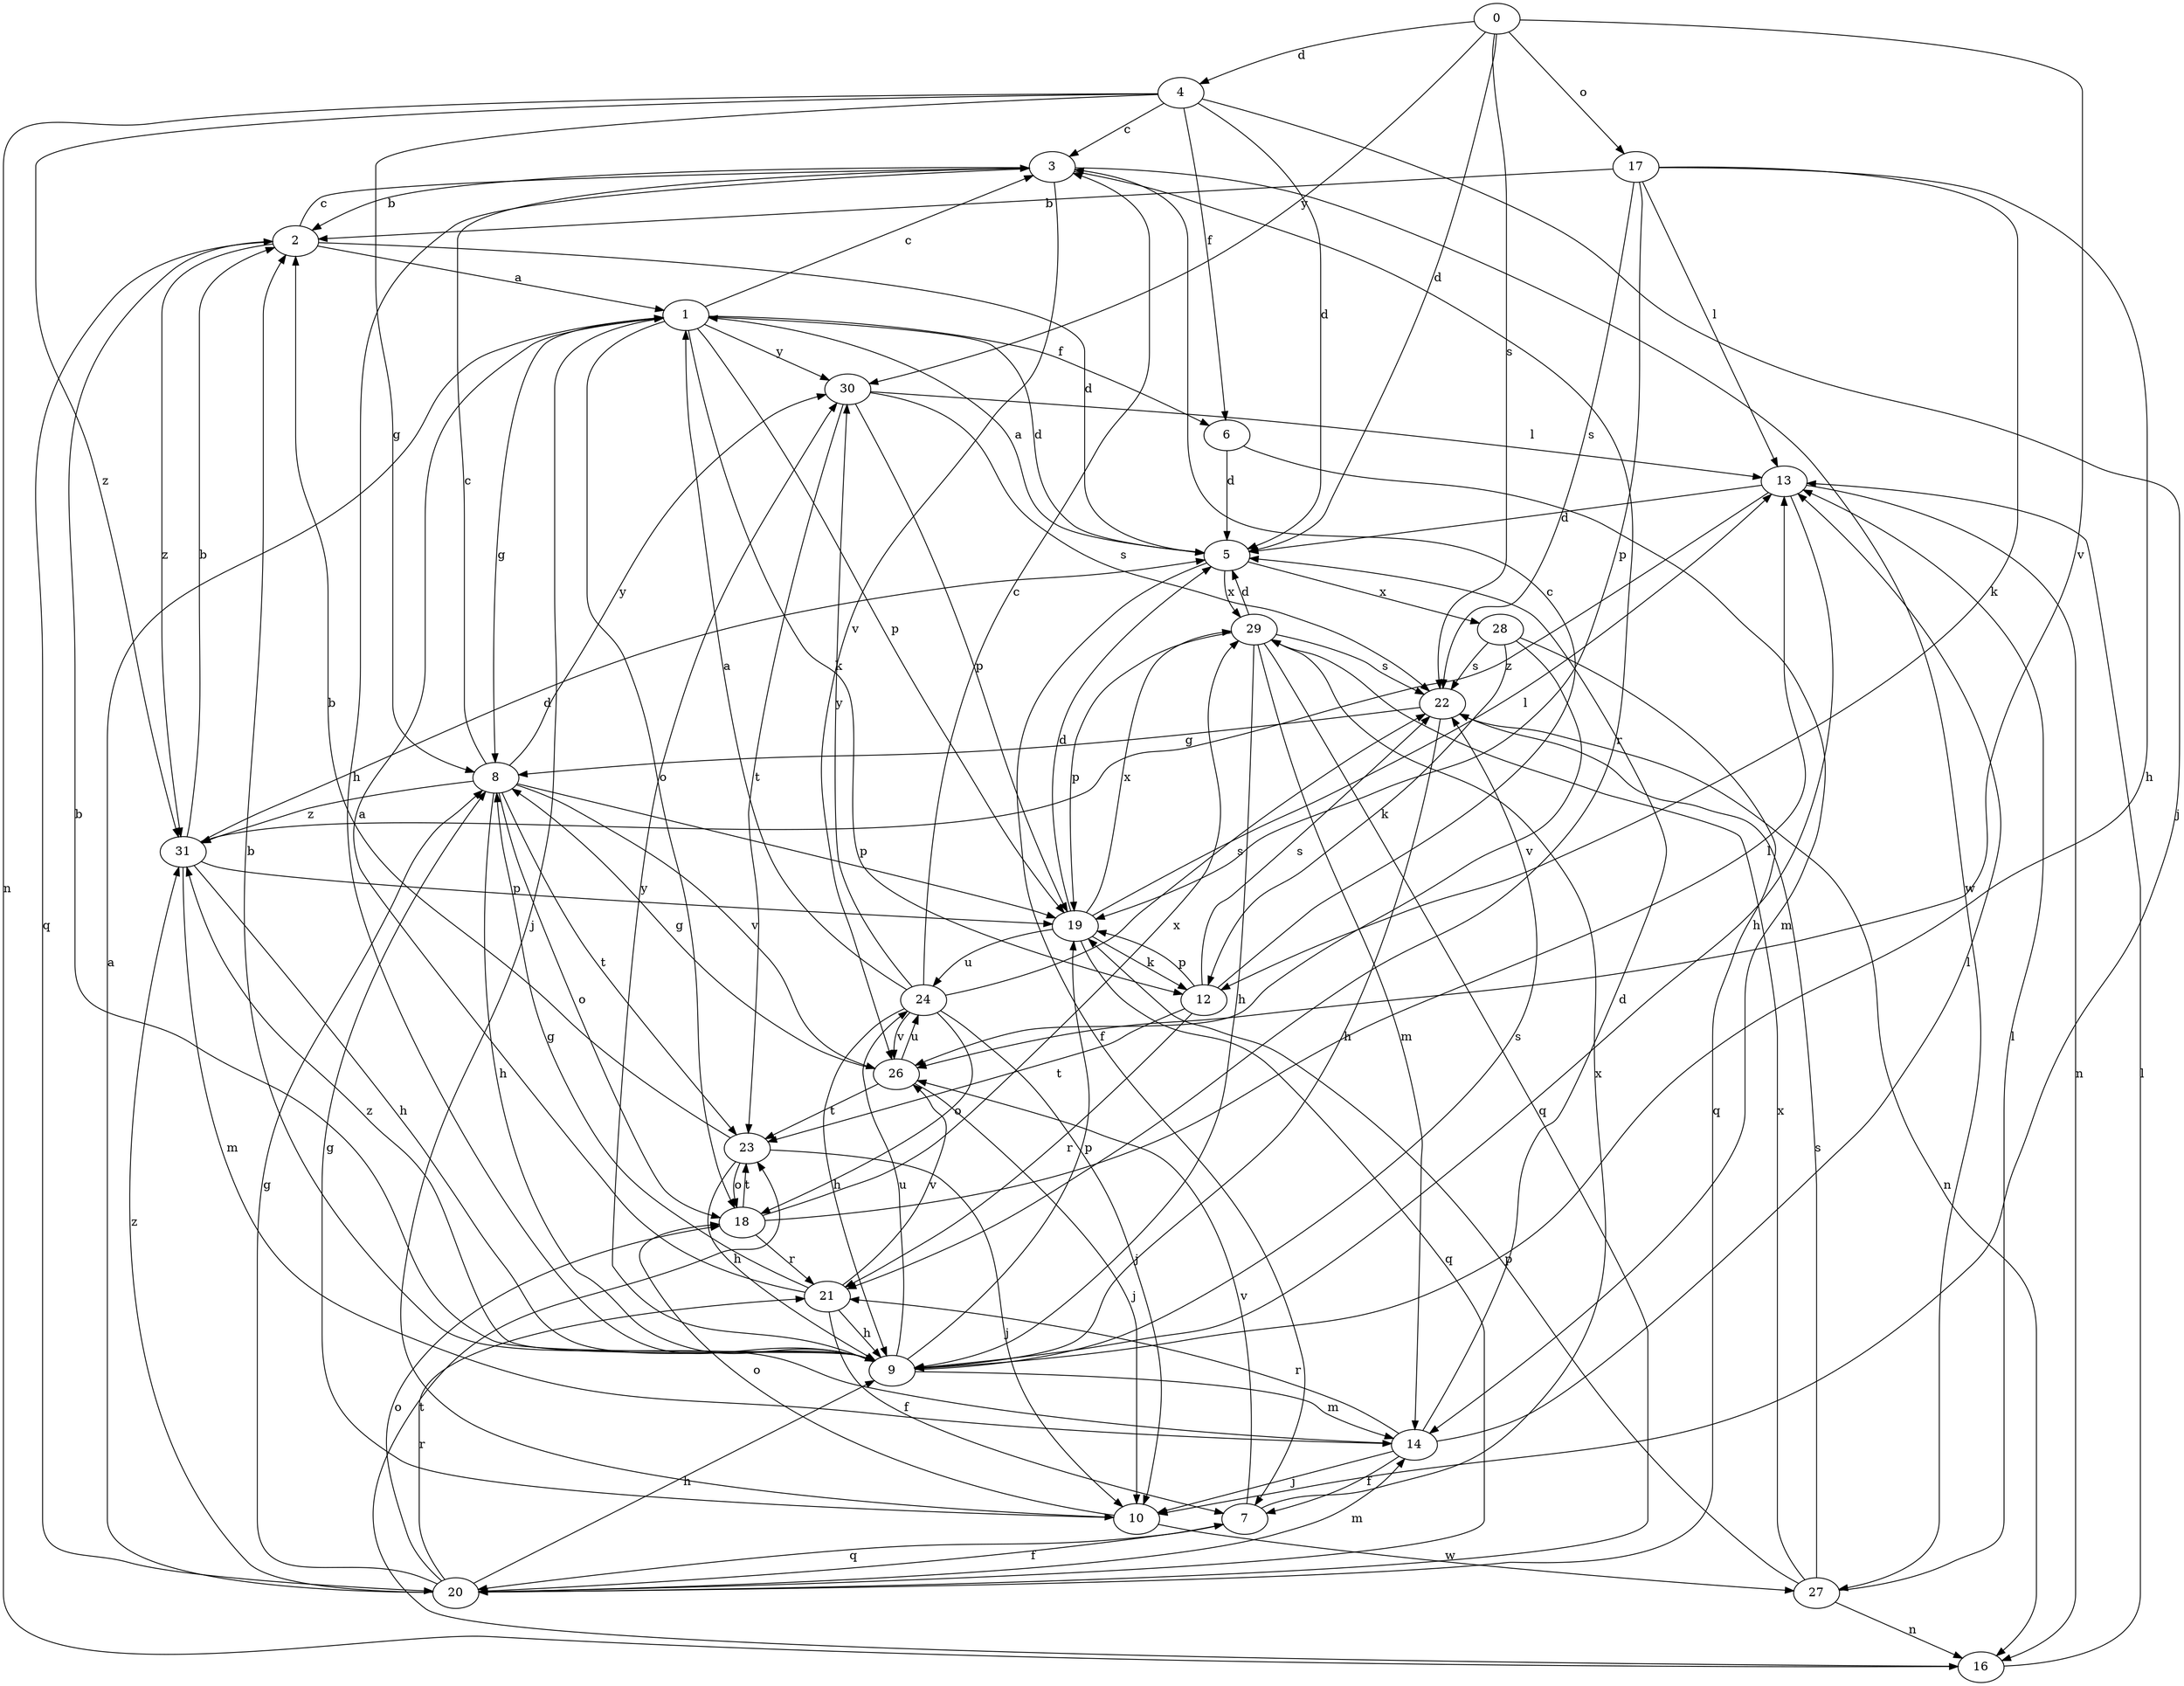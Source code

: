 strict digraph  {
0;
1;
2;
3;
4;
5;
6;
7;
8;
9;
10;
12;
13;
14;
16;
17;
18;
19;
20;
21;
22;
23;
24;
26;
27;
28;
29;
30;
31;
0 -> 4  [label=d];
0 -> 5  [label=d];
0 -> 17  [label=o];
0 -> 22  [label=s];
0 -> 26  [label=v];
0 -> 30  [label=y];
1 -> 3  [label=c];
1 -> 5  [label=d];
1 -> 6  [label=f];
1 -> 8  [label=g];
1 -> 10  [label=j];
1 -> 12  [label=k];
1 -> 18  [label=o];
1 -> 19  [label=p];
1 -> 30  [label=y];
2 -> 1  [label=a];
2 -> 3  [label=c];
2 -> 5  [label=d];
2 -> 20  [label=q];
2 -> 31  [label=z];
3 -> 2  [label=b];
3 -> 9  [label=h];
3 -> 21  [label=r];
3 -> 26  [label=v];
3 -> 27  [label=w];
4 -> 3  [label=c];
4 -> 5  [label=d];
4 -> 6  [label=f];
4 -> 8  [label=g];
4 -> 10  [label=j];
4 -> 16  [label=n];
4 -> 31  [label=z];
5 -> 1  [label=a];
5 -> 7  [label=f];
5 -> 28  [label=x];
5 -> 29  [label=x];
6 -> 5  [label=d];
6 -> 14  [label=m];
7 -> 20  [label=q];
7 -> 26  [label=v];
7 -> 29  [label=x];
8 -> 3  [label=c];
8 -> 9  [label=h];
8 -> 18  [label=o];
8 -> 19  [label=p];
8 -> 23  [label=t];
8 -> 26  [label=v];
8 -> 30  [label=y];
8 -> 31  [label=z];
9 -> 2  [label=b];
9 -> 14  [label=m];
9 -> 19  [label=p];
9 -> 22  [label=s];
9 -> 24  [label=u];
9 -> 30  [label=y];
9 -> 31  [label=z];
10 -> 8  [label=g];
10 -> 18  [label=o];
10 -> 27  [label=w];
12 -> 3  [label=c];
12 -> 19  [label=p];
12 -> 21  [label=r];
12 -> 22  [label=s];
12 -> 23  [label=t];
13 -> 5  [label=d];
13 -> 9  [label=h];
13 -> 16  [label=n];
13 -> 31  [label=z];
14 -> 2  [label=b];
14 -> 5  [label=d];
14 -> 7  [label=f];
14 -> 10  [label=j];
14 -> 13  [label=l];
14 -> 21  [label=r];
16 -> 13  [label=l];
16 -> 23  [label=t];
17 -> 2  [label=b];
17 -> 9  [label=h];
17 -> 12  [label=k];
17 -> 13  [label=l];
17 -> 19  [label=p];
17 -> 22  [label=s];
18 -> 13  [label=l];
18 -> 21  [label=r];
18 -> 23  [label=t];
18 -> 29  [label=x];
19 -> 5  [label=d];
19 -> 12  [label=k];
19 -> 13  [label=l];
19 -> 20  [label=q];
19 -> 24  [label=u];
19 -> 29  [label=x];
20 -> 1  [label=a];
20 -> 7  [label=f];
20 -> 8  [label=g];
20 -> 9  [label=h];
20 -> 14  [label=m];
20 -> 18  [label=o];
20 -> 21  [label=r];
20 -> 31  [label=z];
21 -> 1  [label=a];
21 -> 7  [label=f];
21 -> 8  [label=g];
21 -> 9  [label=h];
21 -> 26  [label=v];
22 -> 8  [label=g];
22 -> 9  [label=h];
22 -> 16  [label=n];
23 -> 2  [label=b];
23 -> 9  [label=h];
23 -> 10  [label=j];
23 -> 18  [label=o];
24 -> 1  [label=a];
24 -> 3  [label=c];
24 -> 9  [label=h];
24 -> 10  [label=j];
24 -> 18  [label=o];
24 -> 22  [label=s];
24 -> 26  [label=v];
24 -> 30  [label=y];
26 -> 8  [label=g];
26 -> 10  [label=j];
26 -> 23  [label=t];
26 -> 24  [label=u];
27 -> 13  [label=l];
27 -> 16  [label=n];
27 -> 19  [label=p];
27 -> 22  [label=s];
27 -> 29  [label=x];
28 -> 12  [label=k];
28 -> 20  [label=q];
28 -> 22  [label=s];
28 -> 26  [label=v];
29 -> 5  [label=d];
29 -> 9  [label=h];
29 -> 14  [label=m];
29 -> 19  [label=p];
29 -> 20  [label=q];
29 -> 22  [label=s];
30 -> 13  [label=l];
30 -> 19  [label=p];
30 -> 22  [label=s];
30 -> 23  [label=t];
31 -> 2  [label=b];
31 -> 5  [label=d];
31 -> 9  [label=h];
31 -> 14  [label=m];
31 -> 19  [label=p];
}
